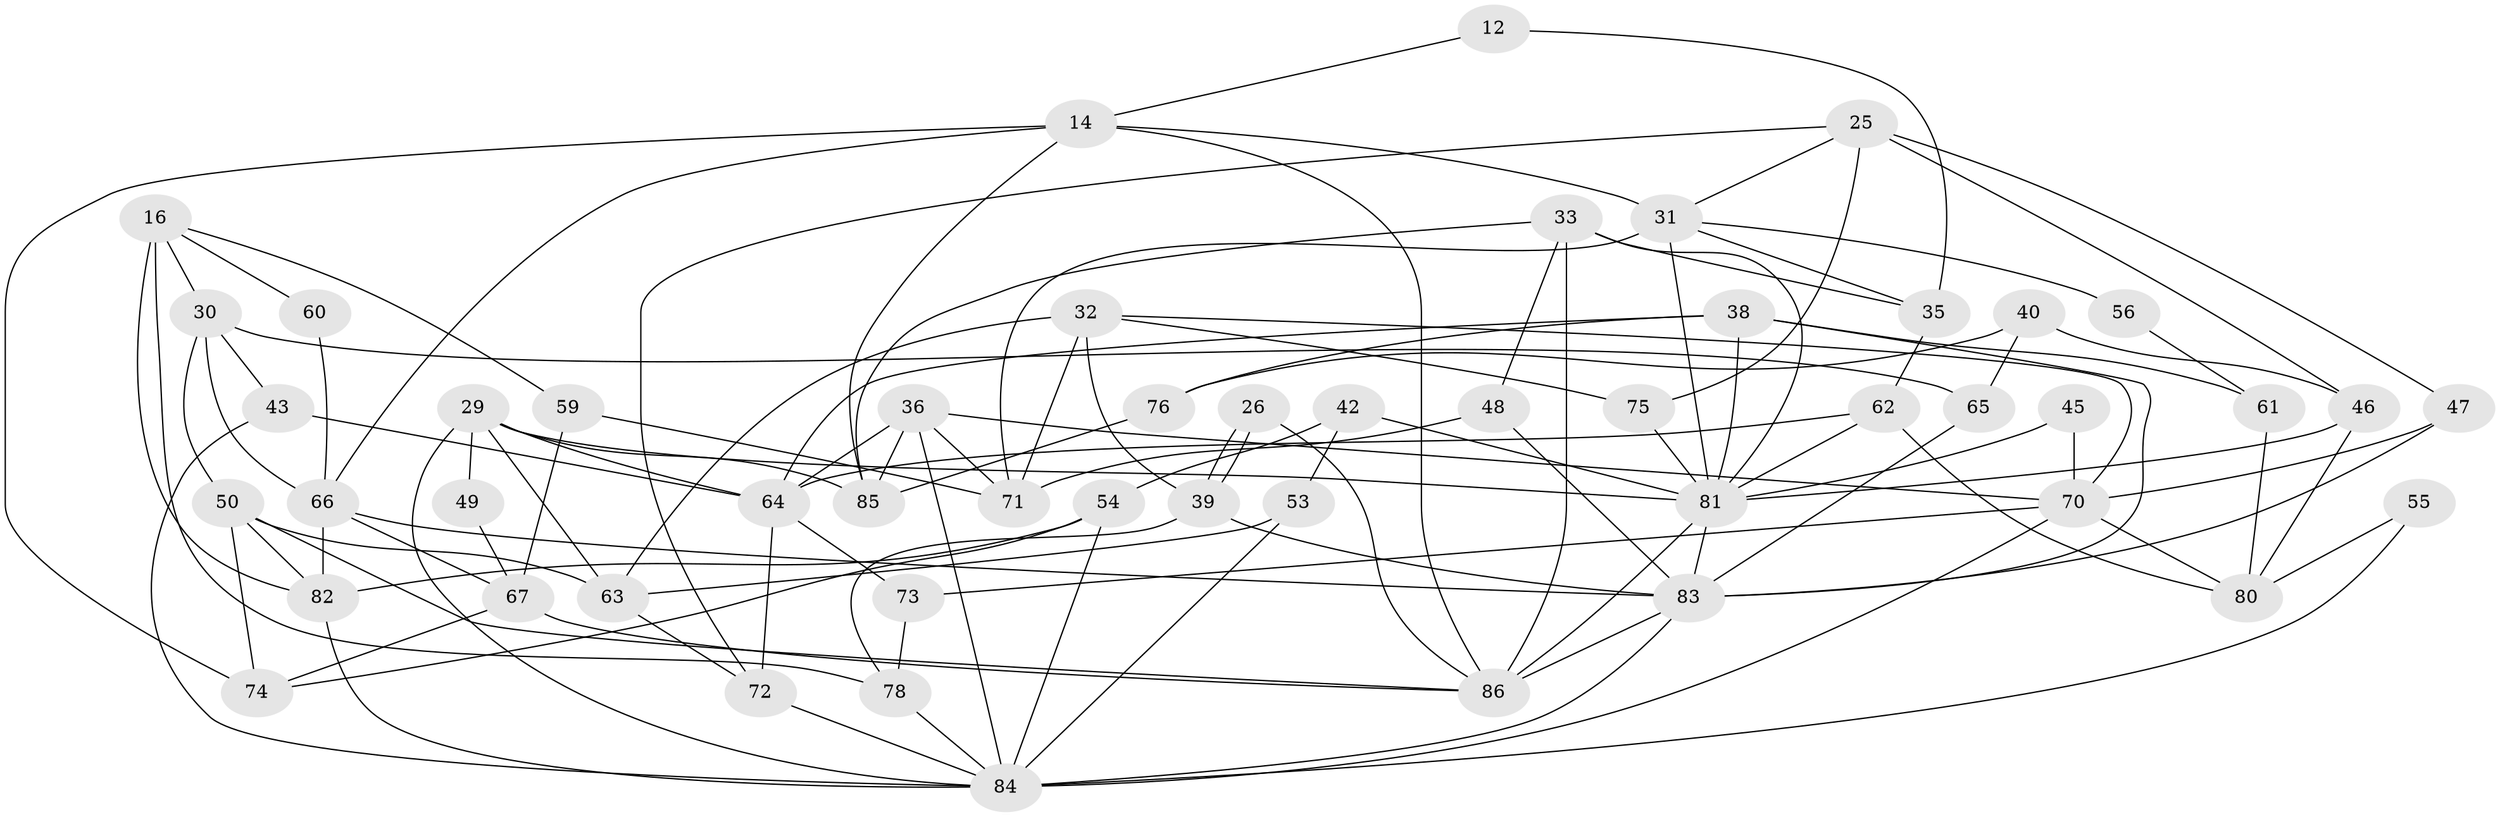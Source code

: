 // original degree distribution, {4: 0.19767441860465115, 3: 0.3488372093023256, 6: 0.12790697674418605, 2: 0.09302325581395349, 5: 0.20930232558139536, 7: 0.023255813953488372}
// Generated by graph-tools (version 1.1) at 2025/54/03/04/25 21:54:08]
// undirected, 51 vertices, 115 edges
graph export_dot {
graph [start="1"]
  node [color=gray90,style=filled];
  12;
  14;
  16 [super="+3"];
  25;
  26;
  29 [super="+4"];
  30;
  31 [super="+17"];
  32 [super="+18"];
  33;
  35;
  36 [super="+21"];
  38;
  39;
  40;
  42;
  43;
  45;
  46;
  47;
  48 [super="+44"];
  49;
  50 [super="+11"];
  53;
  54 [super="+8"];
  55;
  56;
  59;
  60;
  61;
  62;
  63 [super="+24+41"];
  64 [super="+22+34"];
  65;
  66;
  67;
  70 [super="+51"];
  71 [super="+23"];
  72 [super="+7"];
  73;
  74;
  75;
  76;
  78;
  80 [super="+1"];
  81 [super="+6+77+69"];
  82;
  83 [super="+52+79"];
  84 [super="+13+28"];
  85;
  86 [super="+68"];
  12 -- 14;
  12 -- 35;
  14 -- 66;
  14 -- 85;
  14 -- 74;
  14 -- 86;
  14 -- 31;
  16 -- 82 [weight=2];
  16 -- 78;
  16 -- 59;
  16 -- 60;
  16 -- 30;
  25 -- 31;
  25 -- 46;
  25 -- 47;
  25 -- 75;
  25 -- 72;
  26 -- 39;
  26 -- 39;
  26 -- 86;
  29 -- 85;
  29 -- 49;
  29 -- 64 [weight=2];
  29 -- 81 [weight=3];
  29 -- 84 [weight=2];
  29 -- 63 [weight=2];
  30 -- 66;
  30 -- 43;
  30 -- 65;
  30 -- 50;
  31 -- 81 [weight=2];
  31 -- 71;
  31 -- 35;
  31 -- 56;
  32 -- 39;
  32 -- 70;
  32 -- 71;
  32 -- 75;
  32 -- 63;
  33 -- 35;
  33 -- 85;
  33 -- 86 [weight=2];
  33 -- 81;
  33 -- 48;
  35 -- 62;
  36 -- 71;
  36 -- 85;
  36 -- 84;
  36 -- 64 [weight=2];
  36 -- 70;
  38 -- 83;
  38 -- 61;
  38 -- 76;
  38 -- 81;
  38 -- 64;
  39 -- 83;
  39 -- 78;
  40 -- 65;
  40 -- 76;
  40 -- 46;
  42 -- 53;
  42 -- 54;
  42 -- 81 [weight=2];
  43 -- 84;
  43 -- 64;
  45 -- 70 [weight=2];
  45 -- 81 [weight=4];
  46 -- 80;
  46 -- 81;
  47 -- 70;
  47 -- 83;
  48 -- 83 [weight=3];
  48 -- 71;
  49 -- 67;
  50 -- 63 [weight=2];
  50 -- 74;
  50 -- 82;
  50 -- 86;
  53 -- 63;
  53 -- 84;
  54 -- 82 [weight=2];
  54 -- 74;
  54 -- 84;
  55 -- 80;
  55 -- 84;
  56 -- 61;
  59 -- 67;
  59 -- 71;
  60 -- 66;
  61 -- 80;
  62 -- 80;
  62 -- 81;
  62 -- 64;
  63 -- 72;
  64 -- 73;
  64 -- 72;
  65 -- 83;
  66 -- 67;
  66 -- 82;
  66 -- 83;
  67 -- 86;
  67 -- 74;
  70 -- 80;
  70 -- 73;
  70 -- 84 [weight=2];
  72 -- 84;
  73 -- 78;
  75 -- 81;
  76 -- 85;
  78 -- 84;
  81 -- 86;
  81 -- 83;
  82 -- 84;
  83 -- 84 [weight=2];
  83 -- 86;
}
